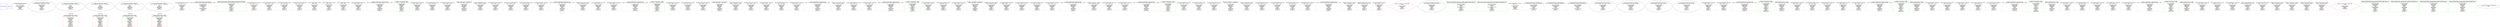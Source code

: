 digraph G {
0[color=blue,shape=Msquare,label="ENTRY - ENTRY"];
1[color=blue,shape=Msquare,label="EXIT - EXIT"];
2[color=burlywood,shape=box,label="myproject_422558_423029 - addr_expr\n_8824 = internal_423023;\n\nsource code variables:\ninternal_423023(423023)\n_8824(423026)\nSCALARS:\nDEFS:\n_8824(423026)\n"];
3[label="myproject_422558_422654 - gimple_phi\n/* _8831 = gimple_phi(<_8880, BB2>, <0u, BB3>) */\n\nsource code variables:\n_8831(422722)\n_8880(422726)\nSCALARS:\nUSES:\n_8880(422726)\nDEFS:\n_8831(422722)\n"];
4[label="myproject_422558_423536 - gimple_phi\n/* _8989 = gimple_phi(<_8988, BB3>, <_8830, BB2>) */\n\nVIRTUAL:\nUSES:\n_8830(422708)\n_8988(423534)\nDEFS:\n_8989(423535)\n"];
5[label="myproject_422558_423540 - gimple_phi\n/* _8991 = gimple_phi(<_8990, BB3>, <_8847, BB2>) */\n\nVIRTUAL:\nUSES:\n_8847(423033)\n_8990(423538)\nDEFS:\n_8991(423539)\n"];
6[label="myproject_422558_423544 - gimple_phi\n/* _8993 = gimple_phi(<_8992, BB3>, <_8858, BB2>) */\n\nVIRTUAL:\nUSES:\n_8858(423062)\n_8992(423542)\nDEFS:\n_8993(423543)\n"];
7[label="myproject_422558_423548 - gimple_phi\n/* _8995 = gimple_phi(<_8994, BB3>, <_8869, BB2>) */\n\nVIRTUAL:\nUSES:\n_8869(423092)\n_8994(423546)\nDEFS:\n_8995(423547)\n"];
8[color=burlywood,shape=box,label="myproject_422558_423291 - lshift_expr\n_8930 = _8831 << (2u);\n\nsource code variables:\n_8831(422722)\n_8930(423290)\nSCALARS:\nUSES:\n_8831(422722)\nDEFS:\n_8930(423290)\n"];
9[color=burlywood,shape=box,label="myproject_422558_422655 - pointer_plus_expr\n_8833 = (struct class_ac_fixed*)(((unsigned char*)dense_input) + _8930);\n\nsource code variables:\n_8833(422727)\ndense_input(422730)\n_8930(423290)\nSCALARS:\nUSES:\ndense_input(422730)\n_8930(423290)\nDEFS:\n_8833(422727)\n"];
10[color=green,shape=box,label="myproject_422558_423458 - dense_input_bambu_artificial_ParmMgr_Read_array\n_8976 = dense_input_bambu_artificial_ParmMgr_Read_array(0u, 32u, 0u, _8833);\n\nsource code variables:\n_8833(422727)\n_8976(423457)\nSCALARS:\nUSES:\n_8833(422727)\nDEFS:\n_8976(423457)\nVIRTUAL:\nUSES:\n_8825(422713)\n"];
11[color=burlywood,shape=box,label="myproject_422558_422657 - lshift_expr\n_8835 = _8831 << (2u);\n\nsource code variables:\n_8831(422722)\n_8835(422736)\nSCALARS:\nUSES:\n_8831(422722)\nDEFS:\n_8835(422736)\n"];
12[color=burlywood,shape=box,label="myproject_422558_422658 - lshift_expr\n_8836 = _8976 << (16u);\n\nsource code variables:\n_8836(422739)\n_8976(423457)\nSCALARS:\nUSES:\n_8976(423457)\nDEFS:\n_8836(422739)\n"];
13[color=burlywood,shape=box,label="myproject_422558_423294 - nop_expr\n_8931 = (int) (_8836);\n\nsource code variables:\n_8836(422739)\n_8931(423293)\nSCALARS:\nUSES:\n_8836(422739)\nDEFS:\n_8931(423293)\n"];
14[color=burlywood,shape=box,label="myproject_422558_422659 - rshift_expr\n_8837 = _8931 >> (16u);\n\nsource code variables:\n_8837(422741)\n_8931(423293)\nSCALARS:\nUSES:\n_8931(423293)\nDEFS:\n_8837(422741)\n"];
15[color=burlywood,shape=box,label="myproject_422558_423515 - ASSIGN\n_8985 = _8837;\n\nsource code variables:\n_8837(422741)\n_8985(423514)\nSCALARS:\nUSES:\n_8837(422741)\nDEFS:\n_8985(423514)\n"];
16[color=burlywood,shape=box,label="myproject_422558_423513 - ASSIGN\n_8984 = _8837;\n\nsource code variables:\n_8837(422741)\n_8984(423512)\nSCALARS:\nUSES:\n_8837(422741)\nDEFS:\n_8984(423512)\n"];
17[color=burlywood,shape=box,label="myproject_422558_423511 - ASSIGN\n_8983 = _8837;\n\nsource code variables:\n_8837(422741)\n_8983(423510)\nSCALARS:\nUSES:\n_8837(422741)\nDEFS:\n_8983(423510)\n"];
18[color=burlywood,shape=box,label="myproject_422558_423299 - lshift_expr\n_8933 = _8835 << (2u);\n\nsource code variables:\n_8835(422736)\n_8933(423298)\nSCALARS:\nUSES:\n_8835(422736)\nDEFS:\n_8933(423298)\n"];
19[color=burlywood,shape=box,label="myproject_422558_422660 - pointer_plus_expr\n_8838 = (struct Internal_422756(*)[64])(((unsigned char*)_8932) + _8933);\n\nsource code variables:\n_8838(422749)\n_8932(423296)\n_8933(423298)\nSCALARS:\nUSES:\n_8932(423296)\n_8933(423298)\nDEFS:\n_8838(422749)\n"];
20[color=green,shape=box,label="myproject_422558_422661 - LOAD\nif(1u) _8839 = (*((unsigned int*)(_8838)));\n\nsource code variables:\n_8838(422749)\n_8839(423001)\nSCALARS:\nUSES:\n_8838(422749)\nDEFS:\n_8839(423001)\nVIRTUAL:\nUSES:\n_8825(422713)\n"];
21[color=burlywood,shape=box,label="myproject_422558_422662 - lshift_expr\n_8840 = _8839 << (16u);\n\nsource code variables:\n_8839(423001)\n_8840(423003)\nSCALARS:\nUSES:\n_8839(423001)\nDEFS:\n_8840(423003)\n"];
22[color=burlywood,shape=box,label="myproject_422558_423302 - nop_expr\n_8934 = (int) (_8840);\n\nsource code variables:\n_8840(423003)\n_8934(423301)\nSCALARS:\nUSES:\n_8840(423003)\nDEFS:\n_8934(423301)\n"];
23[color=burlywood,shape=box,label="myproject_422558_422663 - rshift_expr\n_8841 = _8934 >> (16u);\n\nsource code variables:\n_8841(423005)\n_8934(423301)\nSCALARS:\nUSES:\n_8934(423301)\nDEFS:\n_8841(423005)\n"];
24[color=burlywood,shape=box,label="myproject_422558_422664 - widen_mult_expr\n_8842 = ((int)(_8841)) * ((int)(_8837));\n\nsource code variables:\n_8837(422741)\n_8841(423005)\n_8842(423008)\nSCALARS:\nUSES:\n_8837(422741)\n_8841(423005)\nDEFS:\n_8842(423008)\n"];
25[color=burlywood,shape=box,label="myproject_422558_423306 - nop_expr\n_8935 = (unsigned int) (_8842);\n\nsource code variables:\n_8842(423008)\n_8935(423305)\nSCALARS:\nUSES:\n_8842(423008)\nDEFS:\n_8935(423305)\n"];
26[color=burlywood,shape=box,label="myproject_422558_422665 - rshift_expr\n_8843 = _8935 >> (10u);\n\nsource code variables:\n_8843(423012)\n_8935(423305)\nSCALARS:\nUSES:\n_8935(423305)\nDEFS:\n_8843(423012)\n"];
27[color=burlywood,shape=box,label="myproject_422558_422666 - lshift_expr\n_8844 = _8843 << (16u);\n\nsource code variables:\n_8843(423012)\n_8844(423016)\nSCALARS:\nUSES:\n_8843(423012)\nDEFS:\n_8844(423016)\n"];
28[color=burlywood,shape=box,label="myproject_422558_423309 - nop_expr\n_8936 = (int) (_8844);\n\nsource code variables:\n_8844(423016)\n_8936(423308)\nSCALARS:\nUSES:\n_8844(423016)\nDEFS:\n_8936(423308)\n"];
29[color=burlywood,shape=box,label="myproject_422558_422667 - rshift_expr\n_8845 = _8936 >> (16u);\n\nsource code variables:\n_8845(423018)\n_8936(423308)\nSCALARS:\nUSES:\n_8936(423308)\nDEFS:\n_8845(423018)\n"];
30[color=burlywood,shape=box,label="myproject_422558_422668 - pointer_plus_expr\n_8846 = (struct class_ac_fixed(*)[64])(((unsigned char*)_8824) + _8933);\n\nsource code variables:\n_8846(423021)\n_8824(423026)\n_8933(423298)\nSCALARS:\nUSES:\n_8824(423026)\n_8933(423298)\nDEFS:\n_8846(423021)\n"];
31[color=burlywood,shape=box,label="myproject_422558_423313 - nop_expr\n_8938 = (unsigned int) (_8845);\n\nsource code variables:\n_8845(423018)\n_8938(423312)\nSCALARS:\nUSES:\n_8845(423018)\nDEFS:\n_8938(423312)\n"];
32[color=red,shape=box,label="myproject_422558_422669 - STORE\nif(1u) (*((unsigned int*)(_8846))) = _8938;\n\nsource code variables:\n_8846(423021)\n_8938(423312)\nSCALARS:\nUSES:\n_8846(423021)\n_8938(423312)\nVIRTUAL:\nDEFS:\n_8847(423033)\nOVERS:\n_8825(422713)\n_8991(423539)\n"];
33[color=burlywood,shape=box,label="myproject_422558_422670 - bit_ior_expr\n_8848 = _8835 | (1u);\n\nsource code variables:\n_8835(422736)\n_8848(423034)\nSCALARS:\nUSES:\n_8835(422736)\nDEFS:\n_8848(423034)\n"];
34[color=burlywood,shape=box,label="myproject_422558_423318 - lshift_expr\n_8940 = _8848 << (2u);\n\nsource code variables:\n_8848(423034)\n_8940(423317)\nSCALARS:\nUSES:\n_8848(423034)\nDEFS:\n_8940(423317)\n"];
35[color=burlywood,shape=box,label="myproject_422558_422671 - pointer_plus_expr\n_8849 = (struct Internal_422756(*)[64])(((unsigned char*)_8932) + _8940);\n\nsource code variables:\n_8849(423036)\n_8932(423296)\n_8940(423317)\nSCALARS:\nUSES:\n_8932(423296)\n_8940(423317)\nDEFS:\n_8849(423036)\n"];
36[color=green,shape=box,label="myproject_422558_422672 - LOAD\nif(1u) _8850 = (*((unsigned int*)(_8849)));\n\nsource code variables:\n_8849(423036)\n_8850(423040)\nSCALARS:\nUSES:\n_8849(423036)\nDEFS:\n_8850(423040)\nVIRTUAL:\nUSES:\n_8825(422713)\n"];
37[color=burlywood,shape=box,label="myproject_422558_422673 - lshift_expr\n_8851 = _8850 << (16u);\n\nsource code variables:\n_8850(423040)\n_8851(423042)\nSCALARS:\nUSES:\n_8850(423040)\nDEFS:\n_8851(423042)\n"];
38[color=burlywood,shape=box,label="myproject_422558_423321 - nop_expr\n_8941 = (int) (_8851);\n\nsource code variables:\n_8851(423042)\n_8941(423320)\nSCALARS:\nUSES:\n_8851(423042)\nDEFS:\n_8941(423320)\n"];
39[color=burlywood,shape=box,label="myproject_422558_422674 - rshift_expr\n_8852 = _8941 >> (16u);\n\nsource code variables:\n_8852(423044)\n_8941(423320)\nSCALARS:\nUSES:\n_8941(423320)\nDEFS:\n_8852(423044)\n"];
40[color=burlywood,shape=box,label="myproject_422558_422675 - widen_mult_expr\n_8853 = ((int)(_8852)) * ((int)(_8983));\n\nsource code variables:\n_8852(423044)\n_8853(423047)\n_8983(423510)\nSCALARS:\nUSES:\n_8852(423044)\n_8983(423510)\nDEFS:\n_8853(423047)\n"];
41[color=burlywood,shape=box,label="myproject_422558_423325 - nop_expr\n_8942 = (unsigned int) (_8853);\n\nsource code variables:\n_8853(423047)\n_8942(423324)\nSCALARS:\nUSES:\n_8853(423047)\nDEFS:\n_8942(423324)\n"];
42[color=burlywood,shape=box,label="myproject_422558_422676 - rshift_expr\n_8854 = _8942 >> (10u);\n\nsource code variables:\n_8854(423049)\n_8942(423324)\nSCALARS:\nUSES:\n_8942(423324)\nDEFS:\n_8854(423049)\n"];
43[color=burlywood,shape=box,label="myproject_422558_422677 - lshift_expr\n_8855 = _8854 << (16u);\n\nsource code variables:\n_8854(423049)\n_8855(423052)\nSCALARS:\nUSES:\n_8854(423049)\nDEFS:\n_8855(423052)\n"];
44[color=burlywood,shape=box,label="myproject_422558_423328 - nop_expr\n_8943 = (int) (_8855);\n\nsource code variables:\n_8855(423052)\n_8943(423327)\nSCALARS:\nUSES:\n_8855(423052)\nDEFS:\n_8943(423327)\n"];
45[color=burlywood,shape=box,label="myproject_422558_422678 - rshift_expr\n_8856 = _8943 >> (16u);\n\nsource code variables:\n_8856(423054)\n_8943(423327)\nSCALARS:\nUSES:\n_8943(423327)\nDEFS:\n_8856(423054)\n"];
46[color=burlywood,shape=box,label="myproject_422558_422679 - pointer_plus_expr\n_8857 = (struct class_ac_fixed(*)[64])(((unsigned char*)_8824) + _8940);\n\nsource code variables:\n_8824(423026)\n_8857(423057)\n_8940(423317)\nSCALARS:\nUSES:\n_8824(423026)\n_8940(423317)\nDEFS:\n_8857(423057)\n"];
47[color=burlywood,shape=box,label="myproject_422558_423332 - nop_expr\n_8945 = (unsigned int) (_8856);\n\nsource code variables:\n_8856(423054)\n_8945(423331)\nSCALARS:\nUSES:\n_8856(423054)\nDEFS:\n_8945(423331)\n"];
48[color=red,shape=box,label="myproject_422558_422680 - STORE\nif(1u) (*((unsigned int*)(_8857))) = _8945;\n\nsource code variables:\n_8857(423057)\n_8945(423331)\nSCALARS:\nUSES:\n_8857(423057)\n_8945(423331)\nVIRTUAL:\nDEFS:\n_8858(423062)\nOVERS:\n_8825(422713)\n_8993(423543)\n"];
49[color=burlywood,shape=box,label="myproject_422558_422681 - bit_ior_expr\n_8859 = _8835 | (2u);\n\nsource code variables:\n_8835(422736)\n_8859(423063)\nSCALARS:\nUSES:\n_8835(422736)\nDEFS:\n_8859(423063)\n"];
50[color=burlywood,shape=box,label="myproject_422558_423337 - lshift_expr\n_8947 = _8859 << (2u);\n\nsource code variables:\n_8859(423063)\n_8947(423336)\nSCALARS:\nUSES:\n_8859(423063)\nDEFS:\n_8947(423336)\n"];
51[color=burlywood,shape=box,label="myproject_422558_422682 - pointer_plus_expr\n_8860 = (struct Internal_422756(*)[64])(((unsigned char*)_8932) + _8947);\n\nsource code variables:\n_8860(423066)\n_8932(423296)\n_8947(423336)\nSCALARS:\nUSES:\n_8932(423296)\n_8947(423336)\nDEFS:\n_8860(423066)\n"];
52[color=green,shape=box,label="myproject_422558_422683 - LOAD\nif(1u) _8861 = (*((unsigned int*)(_8860)));\n\nsource code variables:\n_8860(423066)\n_8861(423070)\nSCALARS:\nUSES:\n_8860(423066)\nDEFS:\n_8861(423070)\nVIRTUAL:\nUSES:\n_8825(422713)\n"];
53[color=burlywood,shape=box,label="myproject_422558_422684 - lshift_expr\n_8862 = _8861 << (16u);\n\nsource code variables:\n_8861(423070)\n_8862(423072)\nSCALARS:\nUSES:\n_8861(423070)\nDEFS:\n_8862(423072)\n"];
54[color=burlywood,shape=box,label="myproject_422558_423340 - nop_expr\n_8948 = (int) (_8862);\n\nsource code variables:\n_8862(423072)\n_8948(423339)\nSCALARS:\nUSES:\n_8862(423072)\nDEFS:\n_8948(423339)\n"];
55[color=burlywood,shape=box,label="myproject_422558_422685 - rshift_expr\n_8863 = _8948 >> (16u);\n\nsource code variables:\n_8863(423074)\n_8948(423339)\nSCALARS:\nUSES:\n_8948(423339)\nDEFS:\n_8863(423074)\n"];
56[color=burlywood,shape=box,label="myproject_422558_422686 - widen_mult_expr\n_8864 = ((int)(_8863)) * ((int)(_8984));\n\nsource code variables:\n_8863(423074)\n_8864(423077)\n_8984(423512)\nSCALARS:\nUSES:\n_8863(423074)\n_8984(423512)\nDEFS:\n_8864(423077)\n"];
57[color=burlywood,shape=box,label="myproject_422558_423344 - nop_expr\n_8949 = (unsigned int) (_8864);\n\nsource code variables:\n_8864(423077)\n_8949(423343)\nSCALARS:\nUSES:\n_8864(423077)\nDEFS:\n_8949(423343)\n"];
58[color=burlywood,shape=box,label="myproject_422558_422687 - rshift_expr\n_8865 = _8949 >> (10u);\n\nsource code variables:\n_8865(423079)\n_8949(423343)\nSCALARS:\nUSES:\n_8949(423343)\nDEFS:\n_8865(423079)\n"];
59[color=burlywood,shape=box,label="myproject_422558_422688 - lshift_expr\n_8866 = _8865 << (16u);\n\nsource code variables:\n_8865(423079)\n_8866(423082)\nSCALARS:\nUSES:\n_8865(423079)\nDEFS:\n_8866(423082)\n"];
60[color=burlywood,shape=box,label="myproject_422558_423347 - nop_expr\n_8950 = (int) (_8866);\n\nsource code variables:\n_8866(423082)\n_8950(423346)\nSCALARS:\nUSES:\n_8866(423082)\nDEFS:\n_8950(423346)\n"];
61[color=burlywood,shape=box,label="myproject_422558_422689 - rshift_expr\n_8867 = _8950 >> (16u);\n\nsource code variables:\n_8867(423084)\n_8950(423346)\nSCALARS:\nUSES:\n_8950(423346)\nDEFS:\n_8867(423084)\n"];
62[color=burlywood,shape=box,label="myproject_422558_422690 - pointer_plus_expr\n_8868 = (struct class_ac_fixed(*)[64])(((unsigned char*)_8824) + _8947);\n\nsource code variables:\n_8824(423026)\n_8868(423087)\n_8947(423336)\nSCALARS:\nUSES:\n_8824(423026)\n_8947(423336)\nDEFS:\n_8868(423087)\n"];
63[color=burlywood,shape=box,label="myproject_422558_423351 - nop_expr\n_8952 = (unsigned int) (_8867);\n\nsource code variables:\n_8867(423084)\n_8952(423350)\nSCALARS:\nUSES:\n_8867(423084)\nDEFS:\n_8952(423350)\n"];
64[color=red,shape=box,label="myproject_422558_422691 - STORE\nif(1u) (*((unsigned int*)(_8868))) = _8952;\n\nsource code variables:\n_8868(423087)\n_8952(423350)\nSCALARS:\nUSES:\n_8868(423087)\n_8952(423350)\nVIRTUAL:\nDEFS:\n_8869(423092)\nOVERS:\n_8825(422713)\n_8995(423547)\n"];
65[color=burlywood,shape=box,label="myproject_422558_422692 - bit_ior_expr\n_8870 = _8835 | (3u);\n\nsource code variables:\n_8835(422736)\n_8870(423093)\nSCALARS:\nUSES:\n_8835(422736)\nDEFS:\n_8870(423093)\n"];
66[color=burlywood,shape=box,label="myproject_422558_423356 - lshift_expr\n_8954 = _8870 << (2u);\n\nsource code variables:\n_8870(423093)\n_8954(423355)\nSCALARS:\nUSES:\n_8870(423093)\nDEFS:\n_8954(423355)\n"];
67[color=burlywood,shape=box,label="myproject_422558_422693 - pointer_plus_expr\n_8871 = (struct Internal_422756(*)[64])(((unsigned char*)_8932) + _8954);\n\nsource code variables:\n_8871(423096)\n_8932(423296)\n_8954(423355)\nSCALARS:\nUSES:\n_8932(423296)\n_8954(423355)\nDEFS:\n_8871(423096)\n"];
68[color=green,shape=box,label="myproject_422558_422694 - LOAD\nif(1u) _8872 = (*((unsigned int*)(_8871)));\n\nsource code variables:\n_8871(423096)\n_8872(423100)\nSCALARS:\nUSES:\n_8871(423096)\nDEFS:\n_8872(423100)\nVIRTUAL:\nUSES:\n_8825(422713)\n"];
69[color=burlywood,shape=box,label="myproject_422558_422695 - lshift_expr\n_8873 = _8872 << (16u);\n\nsource code variables:\n_8872(423100)\n_8873(423102)\nSCALARS:\nUSES:\n_8872(423100)\nDEFS:\n_8873(423102)\n"];
70[color=burlywood,shape=box,label="myproject_422558_423359 - nop_expr\n_8955 = (int) (_8873);\n\nsource code variables:\n_8873(423102)\n_8955(423358)\nSCALARS:\nUSES:\n_8873(423102)\nDEFS:\n_8955(423358)\n"];
71[color=burlywood,shape=box,label="myproject_422558_422696 - rshift_expr\n_8874 = _8955 >> (16u);\n\nsource code variables:\n_8874(423104)\n_8955(423358)\nSCALARS:\nUSES:\n_8955(423358)\nDEFS:\n_8874(423104)\n"];
72[color=burlywood,shape=box,label="myproject_422558_422697 - widen_mult_expr\n_8875 = ((int)(_8874)) * ((int)(_8985));\n\nsource code variables:\n_8874(423104)\n_8875(423107)\n_8985(423514)\nSCALARS:\nUSES:\n_8874(423104)\n_8985(423514)\nDEFS:\n_8875(423107)\n"];
73[color=burlywood,shape=box,label="myproject_422558_423363 - nop_expr\n_8956 = (unsigned int) (_8875);\n\nsource code variables:\n_8875(423107)\n_8956(423362)\nSCALARS:\nUSES:\n_8875(423107)\nDEFS:\n_8956(423362)\n"];
74[color=burlywood,shape=box,label="myproject_422558_422698 - rshift_expr\n_8876 = _8956 >> (10u);\n\nsource code variables:\n_8876(423109)\n_8956(423362)\nSCALARS:\nUSES:\n_8956(423362)\nDEFS:\n_8876(423109)\n"];
75[color=burlywood,shape=box,label="myproject_422558_422699 - lshift_expr\n_8877 = _8876 << (16u);\n\nsource code variables:\n_8876(423109)\n_8877(423112)\nSCALARS:\nUSES:\n_8876(423109)\nDEFS:\n_8877(423112)\n"];
76[color=burlywood,shape=box,label="myproject_422558_423366 - nop_expr\n_8957 = (int) (_8877);\n\nsource code variables:\n_8877(423112)\n_8957(423365)\nSCALARS:\nUSES:\n_8877(423112)\nDEFS:\n_8957(423365)\n"];
77[color=burlywood,shape=box,label="myproject_422558_422700 - rshift_expr\n_8878 = _8957 >> (16u);\n\nsource code variables:\n_8878(423114)\n_8957(423365)\nSCALARS:\nUSES:\n_8957(423365)\nDEFS:\n_8878(423114)\n"];
78[color=burlywood,shape=box,label="myproject_422558_422701 - pointer_plus_expr\n_8879 = (struct class_ac_fixed(*)[64])(((unsigned char*)_8824) + _8954);\n\nsource code variables:\n_8824(423026)\n_8879(423117)\n_8954(423355)\nSCALARS:\nUSES:\n_8824(423026)\n_8954(423355)\nDEFS:\n_8879(423117)\n"];
79[color=burlywood,shape=box,label="myproject_422558_423370 - nop_expr\n_8959 = (unsigned int) (_8878);\n\nsource code variables:\n_8878(423114)\n_8959(423369)\nSCALARS:\nUSES:\n_8878(423114)\nDEFS:\n_8959(423369)\n"];
80[color=red,shape=box,label="myproject_422558_422702 - STORE\nif(1u) (*((unsigned int*)(_8879))) = _8959;\n\nsource code variables:\n_8879(423117)\n_8959(423369)\nSCALARS:\nUSES:\n_8879(423117)\n_8959(423369)\nVIRTUAL:\nDEFS:\n_8830(422708)\nOVERS:\n_8825(422713)\n_8989(423535)\n"];
81[color=burlywood,shape=box,label="myproject_422558_422703 - plus_expr\n_8880 = (unsigned int)(_8831 + (1u));\n\nsource code variables:\n_8831(422722)\n_8880(422726)\nSCALARS:\nUSES:\n_8831(422722)\nDEFS:\n_8880(422726)\n"];
82[color=burlywood,shape=box,label="myproject_422558_423376 - eq_expr\n_8960 = _8880 == (16u);\n\nsource code variables:\n_8880(422726)\n_8960(423375)\nSCALARS:\nUSES:\n_8880(422726)\nDEFS:\n_8960(423375)\n"];
83[color=red,shape=diamond,label="myproject_422558_422705 - READ_COND\nif (_8960)\n\nsource code variables:\n_8960(423375)\nSCALARS:\nUSES:\n_8960(423375)\n"];
84[label="myproject_422558_423129 - gimple_phi\n/* _8882 = gimple_phi(<_8926, BB8>, <0u, BB2>) */\n\nsource code variables:\n_8882(423161)\n_8926(423279)\nSCALARS:\nUSES:\n_8926(423279)\nDEFS:\n_8882(423161)\n"];
85[color=green,shape=box,label="myproject_422558_423495 - const_size_in_1_bambu_artificial_ParmMgr_Write_valid\nconst_size_in_1_bambu_artificial_ParmMgr_Write_valid(16u, 16u, const_size_in_1);\n\nsource code variables:\nconst_size_in_1(422717)\nSCALARS:\nUSES:\nconst_size_in_1(422717)\nVIRTUAL:\nDEFS:\n_8981(423496)\nOVERS:\n_8825(422713)\n"];
86[color=green,shape=box,label="myproject_422558_423508 - const_size_out_1_bambu_artificial_ParmMgr_Write_valid\nconst_size_out_1_bambu_artificial_ParmMgr_Write_valid(16u, 4u, const_size_out_1);\n\nsource code variables:\nconst_size_out_1(422720)\nSCALARS:\nUSES:\nconst_size_out_1(422720)\nVIRTUAL:\nDEFS:\n_8982(423509)\nOVERS:\n_8825(422713)\n"];
87[color=burlywood,shape=box,label="myproject_422558_423297 - addr_expr\n_8932 = w2;\n\nsource code variables:\nw2(422751)\n_8932(423296)\nSCALARS:\nDEFS:\n_8932(423296)\n"];
88[color=burlywood,shape=box,label="myproject_422558_423235 - pointer_plus_expr\n_8917 = (unsigned int*)(((unsigned char*)layer2_out) + 4);\n\nsource code variables:\nlayer2_out(423243)\n_8917(423248)\nSCALARS:\nUSES:\nlayer2_out(423243)\nDEFS:\n_8917(423248)\n"];
89[color=burlywood,shape=box,label="myproject_422558_423237 - pointer_plus_expr\n_8919 = (unsigned int*)(((unsigned char*)layer2_out) + 8);\n\nsource code variables:\nlayer2_out(423243)\n_8919(423253)\nSCALARS:\nUSES:\nlayer2_out(423243)\nDEFS:\n_8919(423253)\n"];
90[color=burlywood,shape=box,label="myproject_422558_423239 - pointer_plus_expr\n_8921 = (unsigned int*)(((unsigned char*)layer2_out) + 12);\n\nsource code variables:\nlayer2_out(423243)\n_8921(423258)\nSCALARS:\nUSES:\nlayer2_out(423243)\nDEFS:\n_8921(423258)\n"];
91[label="myproject_422558_423130 - gimple_phi\n/* _8883 = gimple_phi(<_8927, BB8>, <0u, BB2>) */\n\nsource code variables:\n_8883(423165)\n_8927(423282)\nSCALARS:\nUSES:\n_8927(423282)\nDEFS:\n_8883(423165)\n"];
92[label="myproject_422558_423131 - gimple_phi\n/* _8884 = gimple_phi(<_8928, BB8>, <0u, BB2>) */\n\nsource code variables:\n_8884(423168)\n_8928(423285)\nSCALARS:\nUSES:\n_8928(423285)\nDEFS:\n_8884(423168)\n"];
93[label="myproject_422558_423132 - gimple_phi\n/* _8885 = gimple_phi(<_8929, BB8>, <0u, BB2>) */\n\nsource code variables:\n_8885(423171)\n_8929(423288)\nSCALARS:\nUSES:\n_8929(423288)\nDEFS:\n_8885(423171)\n"];
94[label="myproject_422558_423133 - gimple_phi\n/* _8886 = gimple_phi(<_8912, BB8>, <0u, BB2>) */\n\nsource code variables:\n_8886(423174)\n_8912(423177)\nSCALARS:\nUSES:\n_8912(423177)\nDEFS:\n_8886(423174)\n"];
95[color=burlywood,shape=box,label="myproject_422558_423134 - lshift_expr\n_8888 = _8886 << (2u);\n\nsource code variables:\n_8886(423174)\n_8888(423178)\nSCALARS:\nUSES:\n_8886(423174)\nDEFS:\n_8888(423178)\n"];
96[color=burlywood,shape=box,label="myproject_422558_423389 - lshift_expr\n_8961 = _8888 << (2u);\n\nsource code variables:\n_8888(423178)\n_8961(423388)\nSCALARS:\nUSES:\n_8888(423178)\nDEFS:\n_8961(423388)\n"];
97[color=burlywood,shape=box,label="myproject_422558_423135 - pointer_plus_expr\n_8889 = (struct class_ac_fixed(*)[64])(((unsigned char*)_8824) + _8961);\n\nsource code variables:\n_8824(423026)\n_8889(423180)\n_8961(423388)\nSCALARS:\nUSES:\n_8824(423026)\n_8961(423388)\nDEFS:\n_8889(423180)\n"];
98[color=green,shape=box,label="myproject_422558_423136 - LOAD\nif(1u) _8890 = (*((unsigned int*)(_8889)));\n\nsource code variables:\n_8889(423180)\n_8890(423183)\nSCALARS:\nUSES:\n_8889(423180)\nDEFS:\n_8890(423183)\nVIRTUAL:\nUSES:\n_8825(422713)\n_8847(423033)\n"];
99[color=burlywood,shape=box,label="myproject_422558_423137 - plus_expr\n_8891 = (unsigned int)(_8890 + _8885);\n\nsource code variables:\n_8885(423171)\n_8890(423183)\n_8891(423185)\nSCALARS:\nUSES:\n_8885(423171)\n_8890(423183)\nDEFS:\n_8891(423185)\n"];
100[color=burlywood,shape=box,label="myproject_422558_423138 - lshift_expr\n_8892 = _8891 << (16u);\n\nsource code variables:\n_8891(423185)\n_8892(423187)\nSCALARS:\nUSES:\n_8891(423185)\nDEFS:\n_8892(423187)\n"];
101[color=burlywood,shape=box,label="myproject_422558_423392 - nop_expr\n_8962 = (int) (_8892);\n\nsource code variables:\n_8892(423187)\n_8962(423391)\nSCALARS:\nUSES:\n_8892(423187)\nDEFS:\n_8962(423391)\n"];
102[color=burlywood,shape=box,label="myproject_422558_423139 - rshift_expr\n_8893 = _8962 >> (16u);\n\nsource code variables:\n_8893(423173)\n_8962(423391)\nSCALARS:\nUSES:\n_8962(423391)\nDEFS:\n_8893(423173)\n"];
103[color=burlywood,shape=box,label="myproject_422558_423140 - bit_ior_expr\n_8894 = _8888 | (1u);\n\nsource code variables:\n_8888(423178)\n_8894(423191)\nSCALARS:\nUSES:\n_8888(423178)\nDEFS:\n_8894(423191)\n"];
104[color=burlywood,shape=box,label="myproject_422558_423394 - lshift_expr\n_8963 = _8894 << (2u);\n\nsource code variables:\n_8894(423191)\n_8963(423393)\nSCALARS:\nUSES:\n_8894(423191)\nDEFS:\n_8963(423393)\n"];
105[color=burlywood,shape=box,label="myproject_422558_423141 - pointer_plus_expr\n_8895 = (struct class_ac_fixed(*)[64])(((unsigned char*)_8824) + _8963);\n\nsource code variables:\n_8824(423026)\n_8895(423193)\n_8963(423393)\nSCALARS:\nUSES:\n_8824(423026)\n_8963(423393)\nDEFS:\n_8895(423193)\n"];
106[color=green,shape=box,label="myproject_422558_423142 - LOAD\nif(1u) _8896 = (*((unsigned int*)(_8895)));\n\nsource code variables:\n_8895(423193)\n_8896(423196)\nSCALARS:\nUSES:\n_8895(423193)\nDEFS:\n_8896(423196)\nVIRTUAL:\nUSES:\n_8825(422713)\n_8858(423062)\n"];
107[color=burlywood,shape=box,label="myproject_422558_423143 - plus_expr\n_8897 = (unsigned int)(_8896 + _8884);\n\nsource code variables:\n_8884(423168)\n_8896(423196)\n_8897(423198)\nSCALARS:\nUSES:\n_8884(423168)\n_8896(423196)\nDEFS:\n_8897(423198)\n"];
108[color=burlywood,shape=box,label="myproject_422558_423144 - lshift_expr\n_8898 = _8897 << (16u);\n\nsource code variables:\n_8897(423198)\n_8898(423200)\nSCALARS:\nUSES:\n_8897(423198)\nDEFS:\n_8898(423200)\n"];
109[color=burlywood,shape=box,label="myproject_422558_423397 - nop_expr\n_8964 = (int) (_8898);\n\nsource code variables:\n_8898(423200)\n_8964(423396)\nSCALARS:\nUSES:\n_8898(423200)\nDEFS:\n_8964(423396)\n"];
110[color=burlywood,shape=box,label="myproject_422558_423145 - rshift_expr\n_8899 = _8964 >> (16u);\n\nsource code variables:\n_8899(423170)\n_8964(423396)\nSCALARS:\nUSES:\n_8964(423396)\nDEFS:\n_8899(423170)\n"];
111[color=burlywood,shape=box,label="myproject_422558_423146 - bit_ior_expr\n_8900 = _8888 | (2u);\n\nsource code variables:\n_8888(423178)\n_8900(423204)\nSCALARS:\nUSES:\n_8888(423178)\nDEFS:\n_8900(423204)\n"];
112[color=burlywood,shape=box,label="myproject_422558_423399 - lshift_expr\n_8965 = _8900 << (2u);\n\nsource code variables:\n_8900(423204)\n_8965(423398)\nSCALARS:\nUSES:\n_8900(423204)\nDEFS:\n_8965(423398)\n"];
113[color=burlywood,shape=box,label="myproject_422558_423147 - pointer_plus_expr\n_8901 = (struct class_ac_fixed(*)[64])(((unsigned char*)_8824) + _8965);\n\nsource code variables:\n_8824(423026)\n_8901(423206)\n_8965(423398)\nSCALARS:\nUSES:\n_8824(423026)\n_8965(423398)\nDEFS:\n_8901(423206)\n"];
114[color=green,shape=box,label="myproject_422558_423148 - LOAD\nif(1u) _8902 = (*((unsigned int*)(_8901)));\n\nsource code variables:\n_8901(423206)\n_8902(423209)\nSCALARS:\nUSES:\n_8901(423206)\nDEFS:\n_8902(423209)\nVIRTUAL:\nUSES:\n_8825(422713)\n_8869(423092)\n"];
115[color=burlywood,shape=box,label="myproject_422558_423149 - plus_expr\n_8903 = (unsigned int)(_8902 + _8883);\n\nsource code variables:\n_8883(423165)\n_8902(423209)\n_8903(423211)\nSCALARS:\nUSES:\n_8883(423165)\n_8902(423209)\nDEFS:\n_8903(423211)\n"];
116[color=burlywood,shape=box,label="myproject_422558_423150 - lshift_expr\n_8904 = _8903 << (16u);\n\nsource code variables:\n_8903(423211)\n_8904(423213)\nSCALARS:\nUSES:\n_8903(423211)\nDEFS:\n_8904(423213)\n"];
117[color=burlywood,shape=box,label="myproject_422558_423402 - nop_expr\n_8966 = (int) (_8904);\n\nsource code variables:\n_8904(423213)\n_8966(423401)\nSCALARS:\nUSES:\n_8904(423213)\nDEFS:\n_8966(423401)\n"];
118[color=burlywood,shape=box,label="myproject_422558_423151 - rshift_expr\n_8905 = _8966 >> (16u);\n\nsource code variables:\n_8905(423167)\n_8966(423401)\nSCALARS:\nUSES:\n_8966(423401)\nDEFS:\n_8905(423167)\n"];
119[color=burlywood,shape=box,label="myproject_422558_423152 - bit_ior_expr\n_8906 = _8888 | (3u);\n\nsource code variables:\n_8888(423178)\n_8906(423217)\nSCALARS:\nUSES:\n_8888(423178)\nDEFS:\n_8906(423217)\n"];
120[color=burlywood,shape=box,label="myproject_422558_423404 - lshift_expr\n_8967 = _8906 << (2u);\n\nsource code variables:\n_8906(423217)\n_8967(423403)\nSCALARS:\nUSES:\n_8906(423217)\nDEFS:\n_8967(423403)\n"];
121[color=burlywood,shape=box,label="myproject_422558_423153 - pointer_plus_expr\n_8907 = (struct class_ac_fixed(*)[64])(((unsigned char*)_8824) + _8967);\n\nsource code variables:\n_8824(423026)\n_8907(423219)\n_8967(423403)\nSCALARS:\nUSES:\n_8824(423026)\n_8967(423403)\nDEFS:\n_8907(423219)\n"];
122[color=green,shape=box,label="myproject_422558_423154 - LOAD\nif(1u) _8908 = (*((unsigned int*)(_8907)));\n\nsource code variables:\n_8907(423219)\n_8908(423222)\nSCALARS:\nUSES:\n_8907(423219)\nDEFS:\n_8908(423222)\nVIRTUAL:\nUSES:\n_8830(422708)\n_8825(422713)\n"];
123[color=burlywood,shape=box,label="myproject_422558_423155 - plus_expr\n_8909 = (unsigned int)(_8908 + _8882);\n\nsource code variables:\n_8882(423161)\n_8908(423222)\n_8909(423224)\nSCALARS:\nUSES:\n_8882(423161)\n_8908(423222)\nDEFS:\n_8909(423224)\n"];
124[color=burlywood,shape=box,label="myproject_422558_423156 - lshift_expr\n_8910 = _8909 << (16u);\n\nsource code variables:\n_8909(423224)\n_8910(423226)\nSCALARS:\nUSES:\n_8909(423224)\nDEFS:\n_8910(423226)\n"];
125[color=burlywood,shape=box,label="myproject_422558_423407 - nop_expr\n_8968 = (int) (_8910);\n\nsource code variables:\n_8910(423226)\n_8968(423406)\nSCALARS:\nUSES:\n_8910(423226)\nDEFS:\n_8968(423406)\n"];
126[color=burlywood,shape=box,label="myproject_422558_423157 - rshift_expr\n_8911 = _8968 >> (16u);\n\nsource code variables:\n_8911(423164)\n_8968(423406)\nSCALARS:\nUSES:\n_8968(423406)\nDEFS:\n_8911(423164)\n"];
127[color=burlywood,shape=box,label="myproject_422558_423158 - plus_expr\n_8912 = (unsigned int)(_8886 + (1u));\n\nsource code variables:\n_8886(423174)\n_8912(423177)\nSCALARS:\nUSES:\n_8886(423174)\nDEFS:\n_8912(423177)\n"];
128[color=burlywood,shape=box,label="myproject_422558_423409 - eq_expr\n_8969 = _8912 == (16u);\n\nsource code variables:\n_8912(423177)\n_8969(423408)\nSCALARS:\nUSES:\n_8912(423177)\nDEFS:\n_8969(423408)\n"];
129[color=burlywood,shape=box,label="myproject_422558_423280 - nop_expr\n_8926 = (unsigned int) (_8911);\n\nsource code variables:\n_8911(423164)\n_8926(423279)\nSCALARS:\nUSES:\n_8911(423164)\nDEFS:\n_8926(423279)\n"];
130[color=burlywood,shape=box,label="myproject_422558_423283 - nop_expr\n_8927 = (unsigned int) (_8905);\n\nsource code variables:\n_8905(423167)\n_8927(423282)\nSCALARS:\nUSES:\n_8905(423167)\nDEFS:\n_8927(423282)\n"];
131[color=burlywood,shape=box,label="myproject_422558_423286 - nop_expr\n_8928 = (unsigned int) (_8899);\n\nsource code variables:\n_8899(423170)\n_8928(423285)\nSCALARS:\nUSES:\n_8899(423170)\nDEFS:\n_8928(423285)\n"];
132[color=burlywood,shape=box,label="myproject_422558_423289 - nop_expr\n_8929 = (unsigned int) (_8893);\n\nsource code variables:\n_8893(423173)\n_8929(423288)\nSCALARS:\nUSES:\n_8893(423173)\nDEFS:\n_8929(423288)\n"];
133[color=red,shape=diamond,label="myproject_422558_423160 - READ_COND\nif (_8969)\n\nsource code variables:\n_8969(423408)\nSCALARS:\nUSES:\n_8969(423408)\n"];
134[color=green,shape=box,label="myproject_422558_423472 - layer2_out_bambu_artificial_ParmMgr_Write_array\nlayer2_out_bambu_artificial_ParmMgr_Write_array(1u, 32u, _8929, layer2_out);\n\nsource code variables:\nlayer2_out(423243)\n_8929(423288)\nSCALARS:\nUSES:\nlayer2_out(423243)\n_8929(423288)\nVIRTUAL:\nDEFS:\n_8977(423473)\nOVERS:\n_8825(422713)\n"];
135[color=green,shape=box,label="myproject_422558_423475 - layer2_out_bambu_artificial_ParmMgr_Write_array\nlayer2_out_bambu_artificial_ParmMgr_Write_array(1u, 32u, _8928, _8917);\n\nsource code variables:\n_8917(423248)\n_8928(423285)\nSCALARS:\nUSES:\n_8917(423248)\n_8928(423285)\nVIRTUAL:\nDEFS:\n_8978(423476)\nOVERS:\n_8825(422713)\n"];
136[color=green,shape=box,label="myproject_422558_423478 - layer2_out_bambu_artificial_ParmMgr_Write_array\nlayer2_out_bambu_artificial_ParmMgr_Write_array(1u, 32u, _8927, _8919);\n\nsource code variables:\n_8919(423253)\n_8927(423282)\nSCALARS:\nUSES:\n_8919(423253)\n_8927(423282)\nVIRTUAL:\nDEFS:\n_8979(423479)\nOVERS:\n_8825(422713)\n"];
137[color=green,shape=box,label="myproject_422558_423481 - layer2_out_bambu_artificial_ParmMgr_Write_array\nlayer2_out_bambu_artificial_ParmMgr_Write_array(1u, 32u, _8926, _8921);\n\nsource code variables:\n_8921(423258)\n_8926(423279)\nSCALARS:\nUSES:\n_8921(423258)\n_8926(423279)\nVIRTUAL:\nDEFS:\n_8980(423482)\nOVERS:\n_8825(422713)\n"];
138[label="myproject_422558_423241 - gimple_return\nreturn ;\n\n"];
4->80 [color=green4,label="_8989"];
80->4 [color=lawngreen,label="_8989"];
5->32 [color=green4,label="_8991"];
32->5 [color=lawngreen,label="_8991"];
6->48 [color=green4,label="_8993"];
48->6 [color=lawngreen,label="_8993"];
7->64 [color=green4,label="_8995"];
64->7 [color=lawngreen,label="_8995"];
}
